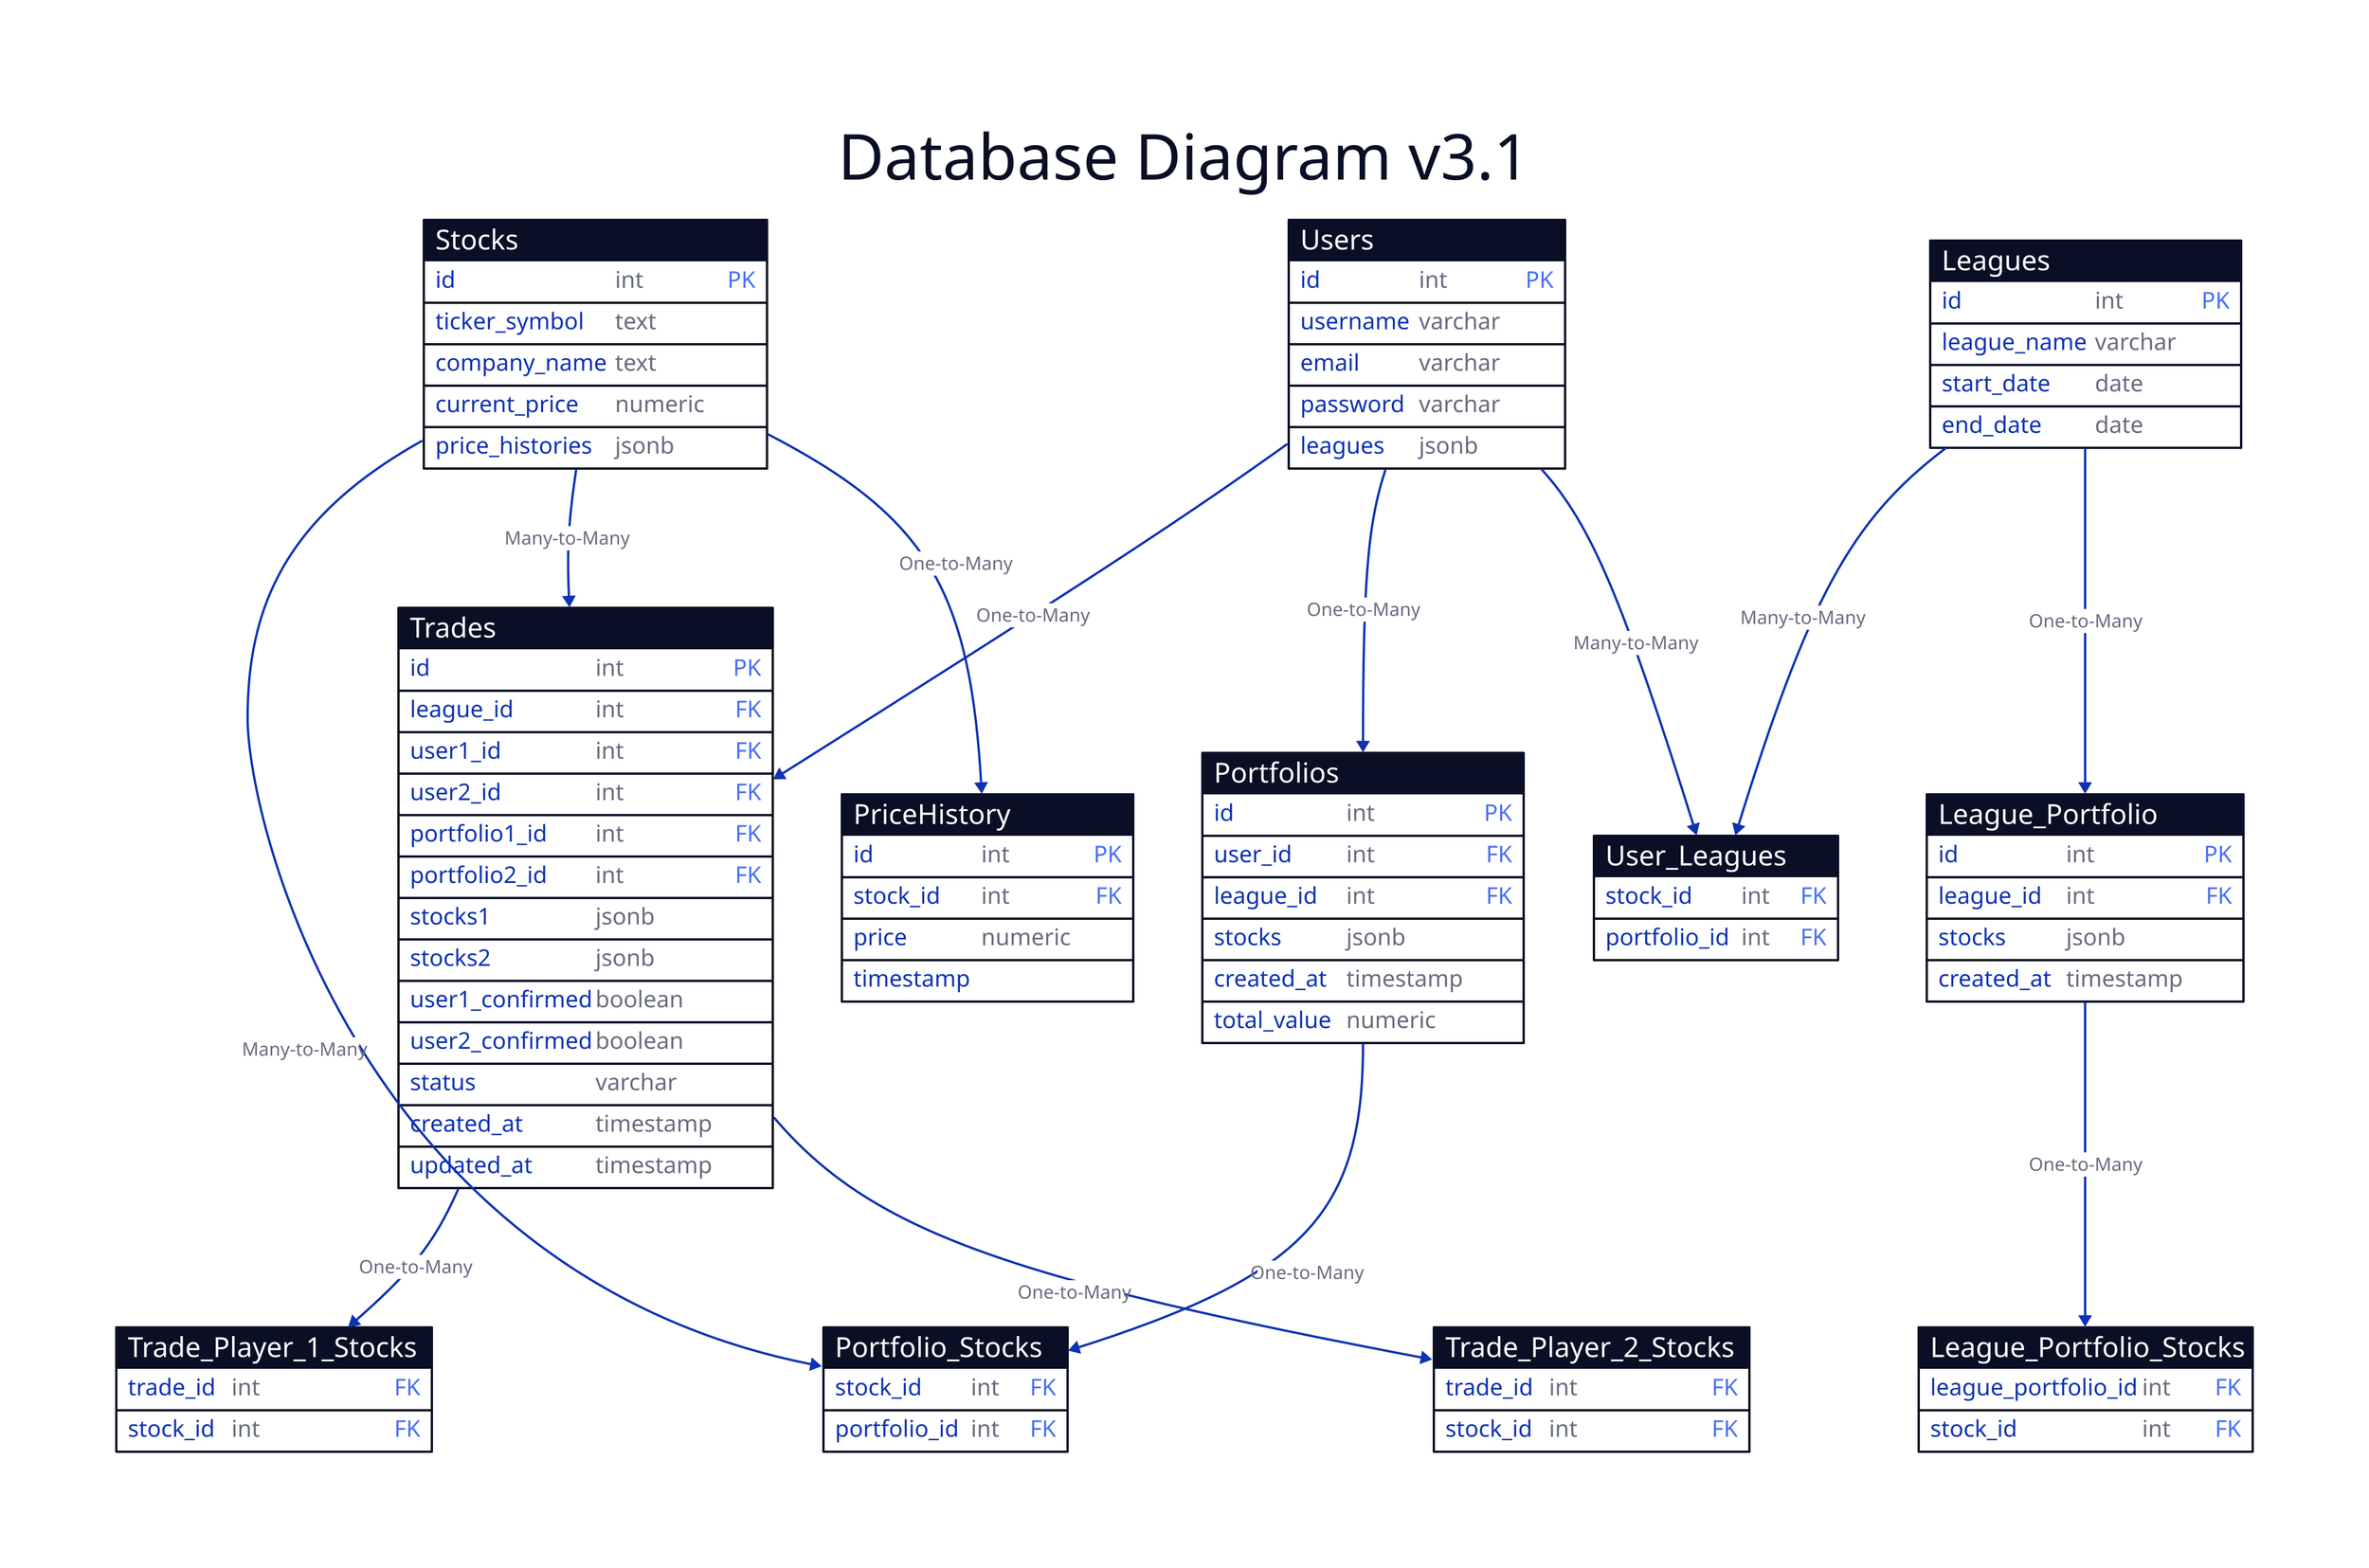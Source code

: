 # Database Diagram v3.1

title: "Database Diagram v3.1" {
  shape: text
  near: top-center
  style: {
    font-size: 55
  }
}

# ####################
# #    Entities     ##
# ####################

# Organize Entities
Stocks
Users
Leagues
Trades
Portfolios
User_Leagues
Trade_Player_1_Stocks
Trade_Player_2_Stocks
PriceHistory
League_Portfolio
League_Portfolio_Stocks

Users: {
  shape: sql_table

  id: int {constraint: primary_key}
  username: varchar
  email: varchar
  password: varchar
  leagues: jsonb
}

Stocks: {
  shape: sql_table

  id: int {constraint: primary_key}
  ticker_symbol: text
  company_name: text
  current_price: numeric
  price_histories: jsonb
}

PriceHistory: {
  shape: sql_table

  id: int {constraint: primary_key}
  stock_id: int {constraint: foreign_key}
  price: numeric
  timestamp: timestamp
}

Portfolios: {
  shape: sql_table

  id: int {constraint: primary_key}
  user_id: int {constraint: foreign_key}
  league_id: int {constraint: foreign_key}
  stocks: jsonb
  created_at: timestamp
  total_value: numeric
}

Trades: {
  shape: sql_table

  id: int {constraint: primary_key}
  league_id: int {constraint: foreign_key}
  user1_id: int {constraint: foreign_key}
  user2_id: int {constraint: foreign_key}
  portfolio1_id: int {constraint: foreign_key}
  portfolio2_id: int {constraint: foreign_key}
  stocks1: jsonb
  stocks2: jsonb
  user1_confirmed: boolean
  user2_confirmed: boolean
  status: varchar
  created_at: timestamp
  updated_at: timestamp
}

Leagues: {
  shape: sql_table

  id: int {constraint: primary_key}
  league_name: varchar
  start_date: date
  end_date: date
}

League_Portfolio: {
  shape: sql_table

  id: int {constraint: primary_key}
  league_id: int {constraint: foreign_key}
  stocks: jsonb
  created_at: timestamp
}

Trade_Player_1_Stocks: {
  shape: sql_table

  trade_id: int {constraint: foreign_key}
  stock_id: int {constraint: foreign_key}
}

Trade_Player_2_Stocks: {
  shape: sql_table

  trade_id: int {constraint: foreign_key}
  stock_id: int {constraint: foreign_key}
}

Portfolio_Stocks: {
  shape: sql_table

  stock_id: int {constraint: foreign_key}
  portfolio_id: int {constraint: foreign_key}
}

User_leagues: {
  shape: sql_table

  stock_id: int {constraint: foreign_key}
  portfolio_id: int {constraint: foreign_key}
}

League_Portfolio_Stocks: {
  shape: sql_table

  league_portfolio_id: int {constraint: foreign_key}
  stock_id: int {constraint: foreign_key}
}

# ####################
# #  Entities  END  ##
# ####################

# Define relationships between tables
Stocks -> Portfolio_Stocks: "Many-to-Many"
Stocks -> Trades: "Many-to-Many"
Users -> Trades: "One-to-Many"
Trades -> Trade_Player_1_Stocks: "One-to-Many"
Trades -> Trade_Player_2_Stocks: "One-to-Many"
Users -> Portfolios: "One-to-Many"
Users -> User_Leagues: "Many-to-Many"
Leagues -> User_Leagues: "Many-to-Many"
Portfolios -> Portfolio_Stocks: "One-to-Many"
Leagues -> League_Portfolio: "One-to-Many"
Stocks -> PriceHistory: "One-to-Many"
League_Portfolio -> League_Portfolio_Stocks: "One-to-Many"
